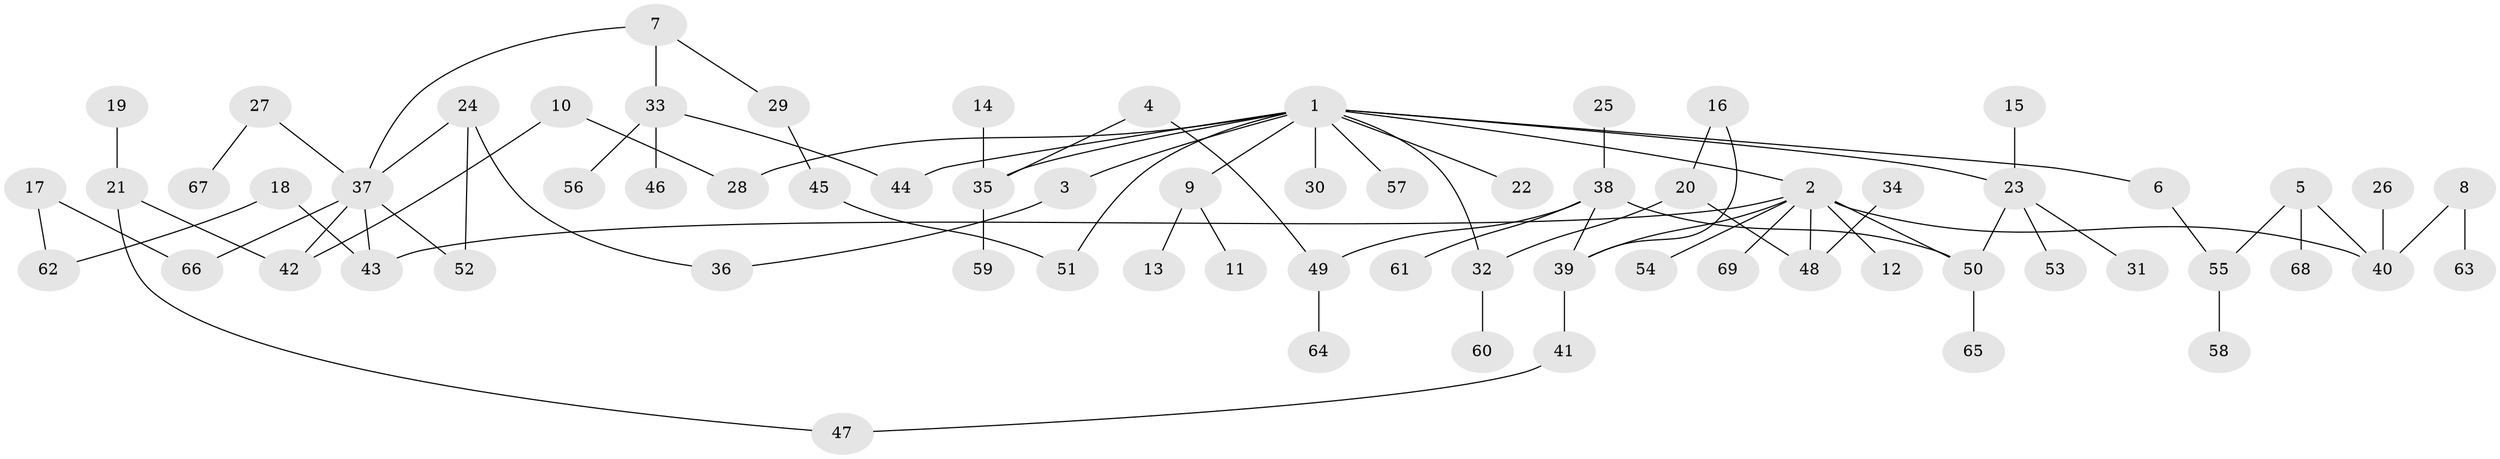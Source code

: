 // original degree distribution, {5: 0.028985507246376812, 4: 0.07971014492753623, 10: 0.007246376811594203, 3: 0.13768115942028986, 6: 0.021739130434782608, 1: 0.34057971014492755, 2: 0.38405797101449274}
// Generated by graph-tools (version 1.1) at 2025/49/03/09/25 03:49:22]
// undirected, 69 vertices, 81 edges
graph export_dot {
graph [start="1"]
  node [color=gray90,style=filled];
  1;
  2;
  3;
  4;
  5;
  6;
  7;
  8;
  9;
  10;
  11;
  12;
  13;
  14;
  15;
  16;
  17;
  18;
  19;
  20;
  21;
  22;
  23;
  24;
  25;
  26;
  27;
  28;
  29;
  30;
  31;
  32;
  33;
  34;
  35;
  36;
  37;
  38;
  39;
  40;
  41;
  42;
  43;
  44;
  45;
  46;
  47;
  48;
  49;
  50;
  51;
  52;
  53;
  54;
  55;
  56;
  57;
  58;
  59;
  60;
  61;
  62;
  63;
  64;
  65;
  66;
  67;
  68;
  69;
  1 -- 2 [weight=1.0];
  1 -- 3 [weight=1.0];
  1 -- 6 [weight=1.0];
  1 -- 9 [weight=1.0];
  1 -- 22 [weight=1.0];
  1 -- 23 [weight=1.0];
  1 -- 28 [weight=1.0];
  1 -- 30 [weight=1.0];
  1 -- 32 [weight=1.0];
  1 -- 35 [weight=1.0];
  1 -- 44 [weight=1.0];
  1 -- 51 [weight=1.0];
  1 -- 57 [weight=1.0];
  2 -- 12 [weight=1.0];
  2 -- 39 [weight=1.0];
  2 -- 40 [weight=1.0];
  2 -- 43 [weight=1.0];
  2 -- 48 [weight=1.0];
  2 -- 50 [weight=1.0];
  2 -- 54 [weight=1.0];
  2 -- 69 [weight=1.0];
  3 -- 36 [weight=1.0];
  4 -- 35 [weight=1.0];
  4 -- 49 [weight=1.0];
  5 -- 40 [weight=1.0];
  5 -- 55 [weight=1.0];
  5 -- 68 [weight=1.0];
  6 -- 55 [weight=1.0];
  7 -- 29 [weight=1.0];
  7 -- 33 [weight=1.0];
  7 -- 37 [weight=1.0];
  8 -- 40 [weight=1.0];
  8 -- 63 [weight=1.0];
  9 -- 11 [weight=1.0];
  9 -- 13 [weight=1.0];
  10 -- 28 [weight=1.0];
  10 -- 42 [weight=1.0];
  14 -- 35 [weight=1.0];
  15 -- 23 [weight=1.0];
  16 -- 20 [weight=1.0];
  16 -- 39 [weight=1.0];
  17 -- 62 [weight=1.0];
  17 -- 66 [weight=1.0];
  18 -- 43 [weight=1.0];
  18 -- 62 [weight=1.0];
  19 -- 21 [weight=1.0];
  20 -- 32 [weight=1.0];
  20 -- 48 [weight=1.0];
  21 -- 42 [weight=1.0];
  21 -- 47 [weight=1.0];
  23 -- 31 [weight=1.0];
  23 -- 50 [weight=1.0];
  23 -- 53 [weight=1.0];
  24 -- 36 [weight=1.0];
  24 -- 37 [weight=1.0];
  24 -- 52 [weight=1.0];
  25 -- 38 [weight=1.0];
  26 -- 40 [weight=1.0];
  27 -- 37 [weight=1.0];
  27 -- 67 [weight=1.0];
  29 -- 45 [weight=1.0];
  32 -- 60 [weight=1.0];
  33 -- 44 [weight=1.0];
  33 -- 46 [weight=1.0];
  33 -- 56 [weight=1.0];
  34 -- 48 [weight=1.0];
  35 -- 59 [weight=1.0];
  37 -- 42 [weight=1.0];
  37 -- 43 [weight=1.0];
  37 -- 52 [weight=1.0];
  37 -- 66 [weight=1.0];
  38 -- 39 [weight=1.0];
  38 -- 49 [weight=1.0];
  38 -- 50 [weight=1.0];
  38 -- 61 [weight=1.0];
  39 -- 41 [weight=1.0];
  41 -- 47 [weight=1.0];
  45 -- 51 [weight=1.0];
  49 -- 64 [weight=1.0];
  50 -- 65 [weight=1.0];
  55 -- 58 [weight=1.0];
}
